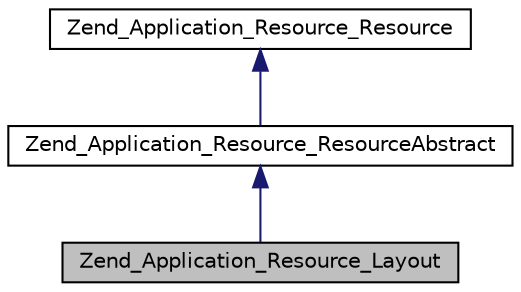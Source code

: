 digraph G
{
  edge [fontname="Helvetica",fontsize="10",labelfontname="Helvetica",labelfontsize="10"];
  node [fontname="Helvetica",fontsize="10",shape=record];
  Node1 [label="Zend_Application_Resource_Layout",height=0.2,width=0.4,color="black", fillcolor="grey75", style="filled" fontcolor="black"];
  Node2 -> Node1 [dir="back",color="midnightblue",fontsize="10",style="solid",fontname="Helvetica"];
  Node2 [label="Zend_Application_Resource_ResourceAbstract",height=0.2,width=0.4,color="black", fillcolor="white", style="filled",URL="$class_zend___application___resource___resource_abstract.html"];
  Node3 -> Node2 [dir="back",color="midnightblue",fontsize="10",style="solid",fontname="Helvetica"];
  Node3 [label="Zend_Application_Resource_Resource",height=0.2,width=0.4,color="black", fillcolor="white", style="filled",URL="$interface_zend___application___resource___resource.html"];
}
